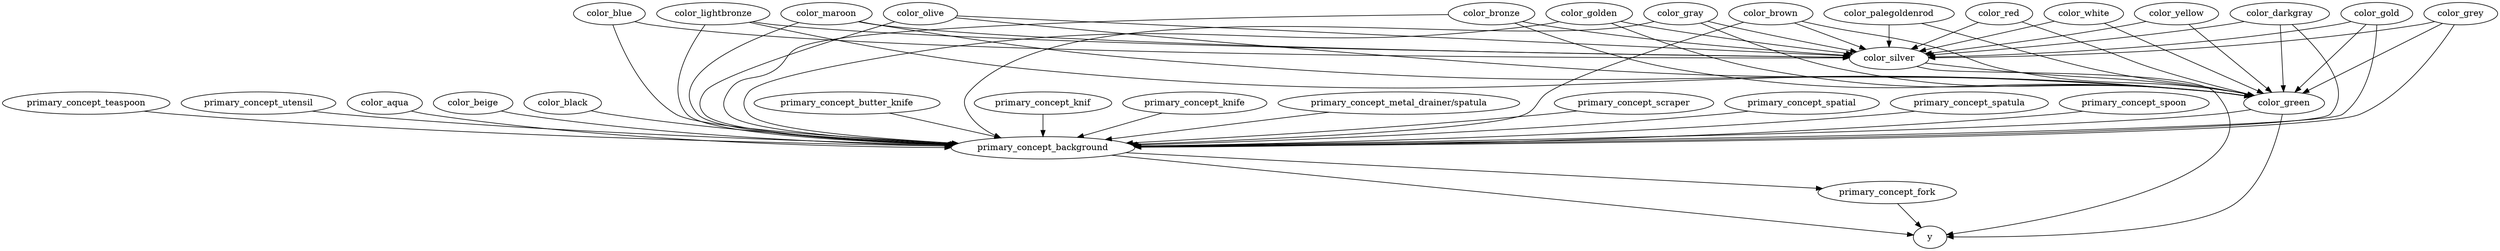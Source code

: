 strict digraph  {
primary_concept_background;
y;
primary_concept_fork;
color_green;
color_silver;
primary_concept_butter_knife;
primary_concept_knif;
primary_concept_knife;
"primary_concept_metal_drainer/spatula";
primary_concept_scraper;
primary_concept_spatial;
primary_concept_spatula;
primary_concept_spoon;
primary_concept_teaspoon;
primary_concept_utensil;
color_aqua;
color_beige;
color_black;
color_blue;
color_bronze;
color_brown;
color_darkgray;
color_gold;
color_golden;
color_gray;
color_grey;
color_lightbronze;
color_maroon;
color_olive;
color_palegoldenrod;
color_red;
color_white;
color_yellow;
primary_concept_background -> y;
primary_concept_background -> primary_concept_fork;
primary_concept_fork -> y;
color_green -> y;
color_green -> primary_concept_background;
color_silver -> y;
color_silver -> color_green;
primary_concept_butter_knife -> primary_concept_background;
primary_concept_knif -> primary_concept_background;
primary_concept_knife -> primary_concept_background;
"primary_concept_metal_drainer/spatula" -> primary_concept_background;
primary_concept_scraper -> primary_concept_background;
primary_concept_spatial -> primary_concept_background;
primary_concept_spatula -> primary_concept_background;
primary_concept_spoon -> primary_concept_background;
primary_concept_teaspoon -> primary_concept_background;
primary_concept_utensil -> primary_concept_background;
color_aqua -> primary_concept_background;
color_beige -> primary_concept_background;
color_black -> primary_concept_background;
color_blue -> primary_concept_background;
color_blue -> color_silver;
color_bronze -> primary_concept_background;
color_bronze -> color_green;
color_bronze -> color_silver;
color_brown -> primary_concept_background;
color_brown -> color_green;
color_brown -> color_silver;
color_darkgray -> primary_concept_background;
color_darkgray -> color_green;
color_darkgray -> color_silver;
color_gold -> primary_concept_background;
color_gold -> color_green;
color_gold -> color_silver;
color_golden -> primary_concept_background;
color_golden -> color_green;
color_golden -> color_silver;
color_gray -> primary_concept_background;
color_gray -> color_green;
color_gray -> color_silver;
color_grey -> primary_concept_background;
color_grey -> color_green;
color_grey -> color_silver;
color_lightbronze -> primary_concept_background;
color_lightbronze -> color_green;
color_lightbronze -> color_silver;
color_maroon -> primary_concept_background;
color_maroon -> color_green;
color_maroon -> color_silver;
color_olive -> primary_concept_background;
color_olive -> color_green;
color_olive -> color_silver;
color_palegoldenrod -> color_green;
color_palegoldenrod -> color_silver;
color_red -> color_green;
color_red -> color_silver;
color_white -> color_green;
color_white -> color_silver;
color_yellow -> color_green;
color_yellow -> color_silver;
}
